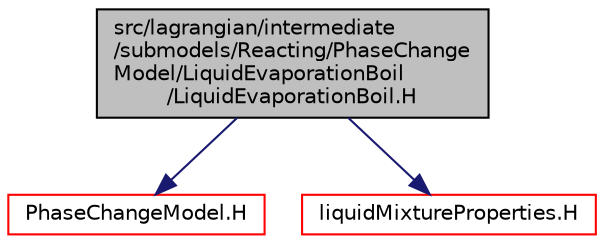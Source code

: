 digraph "src/lagrangian/intermediate/submodels/Reacting/PhaseChangeModel/LiquidEvaporationBoil/LiquidEvaporationBoil.H"
{
  bgcolor="transparent";
  edge [fontname="Helvetica",fontsize="10",labelfontname="Helvetica",labelfontsize="10"];
  node [fontname="Helvetica",fontsize="10",shape=record];
  Node0 [label="src/lagrangian/intermediate\l/submodels/Reacting/PhaseChange\lModel/LiquidEvaporationBoil\l/LiquidEvaporationBoil.H",height=0.2,width=0.4,color="black", fillcolor="grey75", style="filled", fontcolor="black"];
  Node0 -> Node1 [color="midnightblue",fontsize="10",style="solid",fontname="Helvetica"];
  Node1 [label="PhaseChangeModel.H",height=0.2,width=0.4,color="red",URL="$a06920.html"];
  Node0 -> Node100 [color="midnightblue",fontsize="10",style="solid",fontname="Helvetica"];
  Node100 [label="liquidMixtureProperties.H",height=0.2,width=0.4,color="red",URL="$a16031.html"];
}
